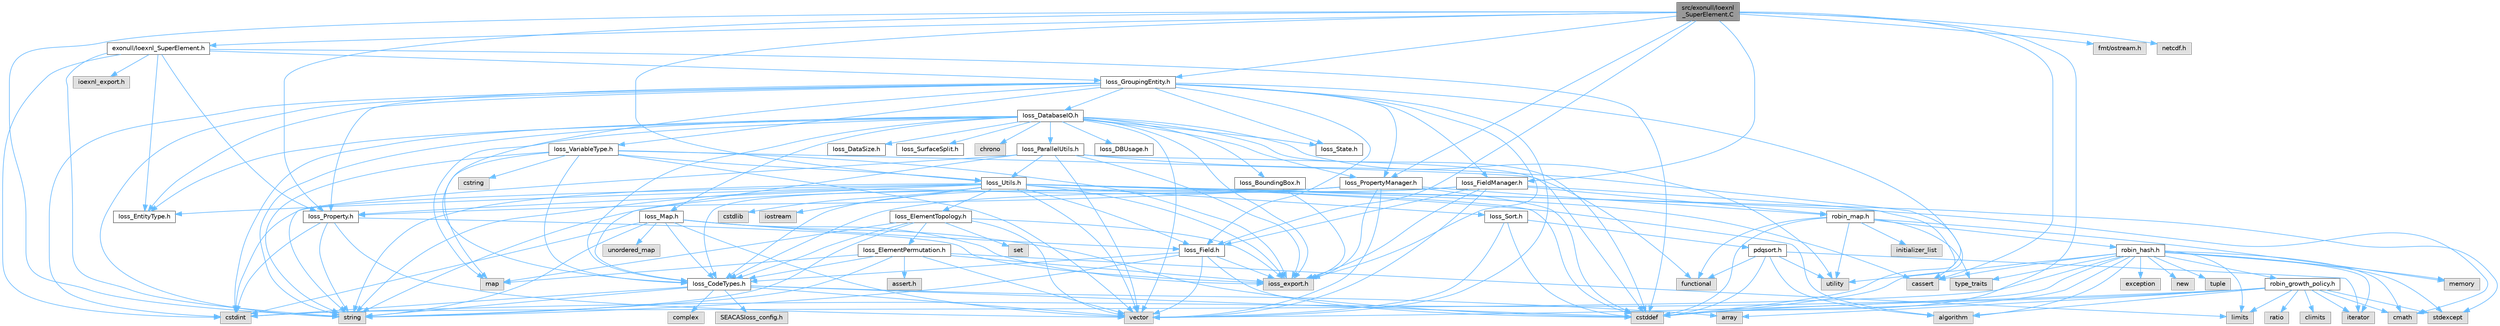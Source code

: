digraph "src/exonull/Ioexnl_SuperElement.C"
{
 // INTERACTIVE_SVG=YES
 // LATEX_PDF_SIZE
  bgcolor="transparent";
  edge [fontname=Helvetica,fontsize=10,labelfontname=Helvetica,labelfontsize=10];
  node [fontname=Helvetica,fontsize=10,shape=box,height=0.2,width=0.4];
  Node1 [id="Node000001",label="src/exonull/Ioexnl\l_SuperElement.C",height=0.2,width=0.4,color="gray40", fillcolor="grey60", style="filled", fontcolor="black",tooltip=" "];
  Node1 -> Node2 [id="edge1_Node000001_Node000002",color="steelblue1",style="solid",tooltip=" "];
  Node2 [id="Node000002",label="exonull/Ioexnl_SuperElement.h",height=0.2,width=0.4,color="grey40", fillcolor="white", style="filled",URL="$Ioexnl__SuperElement_8h.html",tooltip=" "];
  Node2 -> Node3 [id="edge2_Node000002_Node000003",color="steelblue1",style="solid",tooltip=" "];
  Node3 [id="Node000003",label="ioexnl_export.h",height=0.2,width=0.4,color="grey60", fillcolor="#E0E0E0", style="filled",tooltip=" "];
  Node2 -> Node4 [id="edge3_Node000002_Node000004",color="steelblue1",style="solid",tooltip=" "];
  Node4 [id="Node000004",label="Ioss_EntityType.h",height=0.2,width=0.4,color="grey40", fillcolor="white", style="filled",URL="$Ioss__EntityType_8h.html",tooltip=" "];
  Node2 -> Node5 [id="edge4_Node000002_Node000005",color="steelblue1",style="solid",tooltip=" "];
  Node5 [id="Node000005",label="Ioss_Property.h",height=0.2,width=0.4,color="grey40", fillcolor="white", style="filled",URL="$Ioss__Property_8h.html",tooltip=" "];
  Node5 -> Node6 [id="edge5_Node000005_Node000006",color="steelblue1",style="solid",tooltip=" "];
  Node6 [id="Node000006",label="ioss_export.h",height=0.2,width=0.4,color="grey60", fillcolor="#E0E0E0", style="filled",tooltip=" "];
  Node5 -> Node7 [id="edge6_Node000005_Node000007",color="steelblue1",style="solid",tooltip=" "];
  Node7 [id="Node000007",label="cstdint",height=0.2,width=0.4,color="grey60", fillcolor="#E0E0E0", style="filled",tooltip=" "];
  Node5 -> Node8 [id="edge7_Node000005_Node000008",color="steelblue1",style="solid",tooltip=" "];
  Node8 [id="Node000008",label="string",height=0.2,width=0.4,color="grey60", fillcolor="#E0E0E0", style="filled",tooltip=" "];
  Node5 -> Node9 [id="edge8_Node000005_Node000009",color="steelblue1",style="solid",tooltip=" "];
  Node9 [id="Node000009",label="vector",height=0.2,width=0.4,color="grey60", fillcolor="#E0E0E0", style="filled",tooltip=" "];
  Node2 -> Node10 [id="edge9_Node000002_Node000010",color="steelblue1",style="solid",tooltip=" "];
  Node10 [id="Node000010",label="Ioss_GroupingEntity.h",height=0.2,width=0.4,color="grey40", fillcolor="white", style="filled",URL="$Ioss__GroupingEntity_8h.html",tooltip=" "];
  Node10 -> Node6 [id="edge10_Node000010_Node000006",color="steelblue1",style="solid",tooltip=" "];
  Node10 -> Node11 [id="edge11_Node000010_Node000011",color="steelblue1",style="solid",tooltip=" "];
  Node11 [id="Node000011",label="Ioss_CodeTypes.h",height=0.2,width=0.4,color="grey40", fillcolor="white", style="filled",URL="$Ioss__CodeTypes_8h.html",tooltip=" "];
  Node11 -> Node12 [id="edge12_Node000011_Node000012",color="steelblue1",style="solid",tooltip=" "];
  Node12 [id="Node000012",label="array",height=0.2,width=0.4,color="grey60", fillcolor="#E0E0E0", style="filled",tooltip=" "];
  Node11 -> Node13 [id="edge13_Node000011_Node000013",color="steelblue1",style="solid",tooltip=" "];
  Node13 [id="Node000013",label="cstddef",height=0.2,width=0.4,color="grey60", fillcolor="#E0E0E0", style="filled",tooltip=" "];
  Node11 -> Node7 [id="edge14_Node000011_Node000007",color="steelblue1",style="solid",tooltip=" "];
  Node11 -> Node8 [id="edge15_Node000011_Node000008",color="steelblue1",style="solid",tooltip=" "];
  Node11 -> Node9 [id="edge16_Node000011_Node000009",color="steelblue1",style="solid",tooltip=" "];
  Node11 -> Node14 [id="edge17_Node000011_Node000014",color="steelblue1",style="solid",tooltip=" "];
  Node14 [id="Node000014",label="SEACASIoss_config.h",height=0.2,width=0.4,color="grey60", fillcolor="#E0E0E0", style="filled",tooltip=" "];
  Node11 -> Node15 [id="edge18_Node000011_Node000015",color="steelblue1",style="solid",tooltip=" "];
  Node15 [id="Node000015",label="complex",height=0.2,width=0.4,color="grey60", fillcolor="#E0E0E0", style="filled",tooltip=" "];
  Node10 -> Node16 [id="edge19_Node000010_Node000016",color="steelblue1",style="solid",tooltip=" "];
  Node16 [id="Node000016",label="Ioss_DatabaseIO.h",height=0.2,width=0.4,color="grey40", fillcolor="white", style="filled",URL="$Ioss__DatabaseIO_8h.html",tooltip=" "];
  Node16 -> Node6 [id="edge20_Node000016_Node000006",color="steelblue1",style="solid",tooltip=" "];
  Node16 -> Node17 [id="edge21_Node000016_Node000017",color="steelblue1",style="solid",tooltip=" "];
  Node17 [id="Node000017",label="Ioss_BoundingBox.h",height=0.2,width=0.4,color="grey40", fillcolor="white", style="filled",URL="$Ioss__BoundingBox_8h.html",tooltip=" "];
  Node17 -> Node6 [id="edge22_Node000017_Node000006",color="steelblue1",style="solid",tooltip=" "];
  Node16 -> Node11 [id="edge23_Node000016_Node000011",color="steelblue1",style="solid",tooltip=" "];
  Node16 -> Node18 [id="edge24_Node000016_Node000018",color="steelblue1",style="solid",tooltip=" "];
  Node18 [id="Node000018",label="Ioss_DBUsage.h",height=0.2,width=0.4,color="grey40", fillcolor="white", style="filled",URL="$Ioss__DBUsage_8h.html",tooltip=" "];
  Node16 -> Node19 [id="edge25_Node000016_Node000019",color="steelblue1",style="solid",tooltip=" "];
  Node19 [id="Node000019",label="Ioss_DataSize.h",height=0.2,width=0.4,color="grey40", fillcolor="white", style="filled",URL="$Ioss__DataSize_8h.html",tooltip=" "];
  Node16 -> Node4 [id="edge26_Node000016_Node000004",color="steelblue1",style="solid",tooltip=" "];
  Node16 -> Node20 [id="edge27_Node000016_Node000020",color="steelblue1",style="solid",tooltip=" "];
  Node20 [id="Node000020",label="Ioss_Map.h",height=0.2,width=0.4,color="grey40", fillcolor="white", style="filled",URL="$Ioss__Map_8h.html",tooltip=" "];
  Node20 -> Node6 [id="edge28_Node000020_Node000006",color="steelblue1",style="solid",tooltip=" "];
  Node20 -> Node11 [id="edge29_Node000020_Node000011",color="steelblue1",style="solid",tooltip=" "];
  Node20 -> Node21 [id="edge30_Node000020_Node000021",color="steelblue1",style="solid",tooltip=" "];
  Node21 [id="Node000021",label="Ioss_Field.h",height=0.2,width=0.4,color="grey40", fillcolor="white", style="filled",URL="$Ioss__Field_8h.html",tooltip=" "];
  Node21 -> Node6 [id="edge31_Node000021_Node000006",color="steelblue1",style="solid",tooltip=" "];
  Node21 -> Node11 [id="edge32_Node000021_Node000011",color="steelblue1",style="solid",tooltip=" "];
  Node21 -> Node13 [id="edge33_Node000021_Node000013",color="steelblue1",style="solid",tooltip=" "];
  Node21 -> Node8 [id="edge34_Node000021_Node000008",color="steelblue1",style="solid",tooltip=" "];
  Node21 -> Node9 [id="edge35_Node000021_Node000009",color="steelblue1",style="solid",tooltip=" "];
  Node20 -> Node13 [id="edge36_Node000020_Node000013",color="steelblue1",style="solid",tooltip=" "];
  Node20 -> Node7 [id="edge37_Node000020_Node000007",color="steelblue1",style="solid",tooltip=" "];
  Node20 -> Node8 [id="edge38_Node000020_Node000008",color="steelblue1",style="solid",tooltip=" "];
  Node20 -> Node9 [id="edge39_Node000020_Node000009",color="steelblue1",style="solid",tooltip=" "];
  Node20 -> Node22 [id="edge40_Node000020_Node000022",color="steelblue1",style="solid",tooltip=" "];
  Node22 [id="Node000022",label="unordered_map",height=0.2,width=0.4,color="grey60", fillcolor="#E0E0E0", style="filled",tooltip=" "];
  Node16 -> Node23 [id="edge41_Node000016_Node000023",color="steelblue1",style="solid",tooltip=" "];
  Node23 [id="Node000023",label="Ioss_ParallelUtils.h",height=0.2,width=0.4,color="grey40", fillcolor="white", style="filled",URL="$Ioss__ParallelUtils_8h.html",tooltip=" "];
  Node23 -> Node6 [id="edge42_Node000023_Node000006",color="steelblue1",style="solid",tooltip=" "];
  Node23 -> Node11 [id="edge43_Node000023_Node000011",color="steelblue1",style="solid",tooltip=" "];
  Node23 -> Node24 [id="edge44_Node000023_Node000024",color="steelblue1",style="solid",tooltip=" "];
  Node24 [id="Node000024",label="Ioss_Utils.h",height=0.2,width=0.4,color="grey40", fillcolor="white", style="filled",URL="$Ioss__Utils_8h.html",tooltip=" "];
  Node24 -> Node6 [id="edge45_Node000024_Node000006",color="steelblue1",style="solid",tooltip=" "];
  Node24 -> Node11 [id="edge46_Node000024_Node000011",color="steelblue1",style="solid",tooltip=" "];
  Node24 -> Node25 [id="edge47_Node000024_Node000025",color="steelblue1",style="solid",tooltip=" "];
  Node25 [id="Node000025",label="Ioss_ElementTopology.h",height=0.2,width=0.4,color="grey40", fillcolor="white", style="filled",URL="$Ioss__ElementTopology_8h.html",tooltip=" "];
  Node25 -> Node6 [id="edge48_Node000025_Node000006",color="steelblue1",style="solid",tooltip=" "];
  Node25 -> Node11 [id="edge49_Node000025_Node000011",color="steelblue1",style="solid",tooltip=" "];
  Node25 -> Node26 [id="edge50_Node000025_Node000026",color="steelblue1",style="solid",tooltip=" "];
  Node26 [id="Node000026",label="Ioss_ElementPermutation.h",height=0.2,width=0.4,color="grey40", fillcolor="white", style="filled",URL="$Ioss__ElementPermutation_8h.html",tooltip=" "];
  Node26 -> Node6 [id="edge51_Node000026_Node000006",color="steelblue1",style="solid",tooltip=" "];
  Node26 -> Node11 [id="edge52_Node000026_Node000011",color="steelblue1",style="solid",tooltip=" "];
  Node26 -> Node27 [id="edge53_Node000026_Node000027",color="steelblue1",style="solid",tooltip=" "];
  Node27 [id="Node000027",label="assert.h",height=0.2,width=0.4,color="grey60", fillcolor="#E0E0E0", style="filled",tooltip=" "];
  Node26 -> Node28 [id="edge54_Node000026_Node000028",color="steelblue1",style="solid",tooltip=" "];
  Node28 [id="Node000028",label="limits",height=0.2,width=0.4,color="grey60", fillcolor="#E0E0E0", style="filled",tooltip=" "];
  Node26 -> Node29 [id="edge55_Node000026_Node000029",color="steelblue1",style="solid",tooltip=" "];
  Node29 [id="Node000029",label="map",height=0.2,width=0.4,color="grey60", fillcolor="#E0E0E0", style="filled",tooltip=" "];
  Node26 -> Node8 [id="edge56_Node000026_Node000008",color="steelblue1",style="solid",tooltip=" "];
  Node26 -> Node9 [id="edge57_Node000026_Node000009",color="steelblue1",style="solid",tooltip=" "];
  Node25 -> Node29 [id="edge58_Node000025_Node000029",color="steelblue1",style="solid",tooltip=" "];
  Node25 -> Node30 [id="edge59_Node000025_Node000030",color="steelblue1",style="solid",tooltip=" "];
  Node30 [id="Node000030",label="set",height=0.2,width=0.4,color="grey60", fillcolor="#E0E0E0", style="filled",tooltip=" "];
  Node25 -> Node8 [id="edge60_Node000025_Node000008",color="steelblue1",style="solid",tooltip=" "];
  Node25 -> Node9 [id="edge61_Node000025_Node000009",color="steelblue1",style="solid",tooltip=" "];
  Node24 -> Node4 [id="edge62_Node000024_Node000004",color="steelblue1",style="solid",tooltip=" "];
  Node24 -> Node21 [id="edge63_Node000024_Node000021",color="steelblue1",style="solid",tooltip=" "];
  Node24 -> Node5 [id="edge64_Node000024_Node000005",color="steelblue1",style="solid",tooltip=" "];
  Node24 -> Node31 [id="edge65_Node000024_Node000031",color="steelblue1",style="solid",tooltip=" "];
  Node31 [id="Node000031",label="Ioss_Sort.h",height=0.2,width=0.4,color="grey40", fillcolor="white", style="filled",URL="$Ioss__Sort_8h.html",tooltip=" "];
  Node31 -> Node32 [id="edge66_Node000031_Node000032",color="steelblue1",style="solid",tooltip=" "];
  Node32 [id="Node000032",label="pdqsort.h",height=0.2,width=0.4,color="grey40", fillcolor="white", style="filled",URL="$pdqsort_8h.html",tooltip=" "];
  Node32 -> Node33 [id="edge67_Node000032_Node000033",color="steelblue1",style="solid",tooltip=" "];
  Node33 [id="Node000033",label="algorithm",height=0.2,width=0.4,color="grey60", fillcolor="#E0E0E0", style="filled",tooltip=" "];
  Node32 -> Node13 [id="edge68_Node000032_Node000013",color="steelblue1",style="solid",tooltip=" "];
  Node32 -> Node34 [id="edge69_Node000032_Node000034",color="steelblue1",style="solid",tooltip=" "];
  Node34 [id="Node000034",label="functional",height=0.2,width=0.4,color="grey60", fillcolor="#E0E0E0", style="filled",tooltip=" "];
  Node32 -> Node35 [id="edge70_Node000032_Node000035",color="steelblue1",style="solid",tooltip=" "];
  Node35 [id="Node000035",label="iterator",height=0.2,width=0.4,color="grey60", fillcolor="#E0E0E0", style="filled",tooltip=" "];
  Node32 -> Node36 [id="edge71_Node000032_Node000036",color="steelblue1",style="solid",tooltip=" "];
  Node36 [id="Node000036",label="utility",height=0.2,width=0.4,color="grey60", fillcolor="#E0E0E0", style="filled",tooltip=" "];
  Node31 -> Node13 [id="edge72_Node000031_Node000013",color="steelblue1",style="solid",tooltip=" "];
  Node31 -> Node9 [id="edge73_Node000031_Node000009",color="steelblue1",style="solid",tooltip=" "];
  Node24 -> Node33 [id="edge74_Node000024_Node000033",color="steelblue1",style="solid",tooltip=" "];
  Node24 -> Node37 [id="edge75_Node000024_Node000037",color="steelblue1",style="solid",tooltip=" "];
  Node37 [id="Node000037",label="cassert",height=0.2,width=0.4,color="grey60", fillcolor="#E0E0E0", style="filled",tooltip=" "];
  Node24 -> Node38 [id="edge76_Node000024_Node000038",color="steelblue1",style="solid",tooltip=" "];
  Node38 [id="Node000038",label="cmath",height=0.2,width=0.4,color="grey60", fillcolor="#E0E0E0", style="filled",tooltip=" "];
  Node24 -> Node13 [id="edge77_Node000024_Node000013",color="steelblue1",style="solid",tooltip=" "];
  Node24 -> Node7 [id="edge78_Node000024_Node000007",color="steelblue1",style="solid",tooltip=" "];
  Node24 -> Node39 [id="edge79_Node000024_Node000039",color="steelblue1",style="solid",tooltip=" "];
  Node39 [id="Node000039",label="cstdlib",height=0.2,width=0.4,color="grey60", fillcolor="#E0E0E0", style="filled",tooltip=" "];
  Node24 -> Node40 [id="edge80_Node000024_Node000040",color="steelblue1",style="solid",tooltip=" "];
  Node40 [id="Node000040",label="iostream",height=0.2,width=0.4,color="grey60", fillcolor="#E0E0E0", style="filled",tooltip=" "];
  Node24 -> Node41 [id="edge81_Node000024_Node000041",color="steelblue1",style="solid",tooltip=" "];
  Node41 [id="Node000041",label="stdexcept",height=0.2,width=0.4,color="grey60", fillcolor="#E0E0E0", style="filled",tooltip=" "];
  Node24 -> Node8 [id="edge82_Node000024_Node000008",color="steelblue1",style="solid",tooltip=" "];
  Node24 -> Node9 [id="edge83_Node000024_Node000009",color="steelblue1",style="solid",tooltip=" "];
  Node23 -> Node37 [id="edge84_Node000023_Node000037",color="steelblue1",style="solid",tooltip=" "];
  Node23 -> Node13 [id="edge85_Node000023_Node000013",color="steelblue1",style="solid",tooltip=" "];
  Node23 -> Node8 [id="edge86_Node000023_Node000008",color="steelblue1",style="solid",tooltip=" "];
  Node23 -> Node9 [id="edge87_Node000023_Node000009",color="steelblue1",style="solid",tooltip=" "];
  Node16 -> Node42 [id="edge88_Node000016_Node000042",color="steelblue1",style="solid",tooltip=" "];
  Node42 [id="Node000042",label="Ioss_PropertyManager.h",height=0.2,width=0.4,color="grey40", fillcolor="white", style="filled",URL="$Ioss__PropertyManager_8h.html",tooltip=" "];
  Node42 -> Node6 [id="edge89_Node000042_Node000006",color="steelblue1",style="solid",tooltip=" "];
  Node42 -> Node11 [id="edge90_Node000042_Node000011",color="steelblue1",style="solid",tooltip=" "];
  Node42 -> Node5 [id="edge91_Node000042_Node000005",color="steelblue1",style="solid",tooltip=" "];
  Node42 -> Node13 [id="edge92_Node000042_Node000013",color="steelblue1",style="solid",tooltip=" "];
  Node42 -> Node8 [id="edge93_Node000042_Node000008",color="steelblue1",style="solid",tooltip=" "];
  Node42 -> Node9 [id="edge94_Node000042_Node000009",color="steelblue1",style="solid",tooltip=" "];
  Node42 -> Node43 [id="edge95_Node000042_Node000043",color="steelblue1",style="solid",tooltip=" "];
  Node43 [id="Node000043",label="robin_map.h",height=0.2,width=0.4,color="grey40", fillcolor="white", style="filled",URL="$robin__map_8h.html",tooltip=" "];
  Node43 -> Node13 [id="edge96_Node000043_Node000013",color="steelblue1",style="solid",tooltip=" "];
  Node43 -> Node34 [id="edge97_Node000043_Node000034",color="steelblue1",style="solid",tooltip=" "];
  Node43 -> Node44 [id="edge98_Node000043_Node000044",color="steelblue1",style="solid",tooltip=" "];
  Node44 [id="Node000044",label="initializer_list",height=0.2,width=0.4,color="grey60", fillcolor="#E0E0E0", style="filled",tooltip=" "];
  Node43 -> Node45 [id="edge99_Node000043_Node000045",color="steelblue1",style="solid",tooltip=" "];
  Node45 [id="Node000045",label="memory",height=0.2,width=0.4,color="grey60", fillcolor="#E0E0E0", style="filled",tooltip=" "];
  Node43 -> Node46 [id="edge100_Node000043_Node000046",color="steelblue1",style="solid",tooltip=" "];
  Node46 [id="Node000046",label="type_traits",height=0.2,width=0.4,color="grey60", fillcolor="#E0E0E0", style="filled",tooltip=" "];
  Node43 -> Node36 [id="edge101_Node000043_Node000036",color="steelblue1",style="solid",tooltip=" "];
  Node43 -> Node47 [id="edge102_Node000043_Node000047",color="steelblue1",style="solid",tooltip=" "];
  Node47 [id="Node000047",label="robin_hash.h",height=0.2,width=0.4,color="grey40", fillcolor="white", style="filled",URL="$robin__hash_8h.html",tooltip=" "];
  Node47 -> Node33 [id="edge103_Node000047_Node000033",color="steelblue1",style="solid",tooltip=" "];
  Node47 -> Node37 [id="edge104_Node000047_Node000037",color="steelblue1",style="solid",tooltip=" "];
  Node47 -> Node38 [id="edge105_Node000047_Node000038",color="steelblue1",style="solid",tooltip=" "];
  Node47 -> Node13 [id="edge106_Node000047_Node000013",color="steelblue1",style="solid",tooltip=" "];
  Node47 -> Node7 [id="edge107_Node000047_Node000007",color="steelblue1",style="solid",tooltip=" "];
  Node47 -> Node48 [id="edge108_Node000047_Node000048",color="steelblue1",style="solid",tooltip=" "];
  Node48 [id="Node000048",label="exception",height=0.2,width=0.4,color="grey60", fillcolor="#E0E0E0", style="filled",tooltip=" "];
  Node47 -> Node35 [id="edge109_Node000047_Node000035",color="steelblue1",style="solid",tooltip=" "];
  Node47 -> Node28 [id="edge110_Node000047_Node000028",color="steelblue1",style="solid",tooltip=" "];
  Node47 -> Node45 [id="edge111_Node000047_Node000045",color="steelblue1",style="solid",tooltip=" "];
  Node47 -> Node49 [id="edge112_Node000047_Node000049",color="steelblue1",style="solid",tooltip=" "];
  Node49 [id="Node000049",label="new",height=0.2,width=0.4,color="grey60", fillcolor="#E0E0E0", style="filled",tooltip=" "];
  Node47 -> Node41 [id="edge113_Node000047_Node000041",color="steelblue1",style="solid",tooltip=" "];
  Node47 -> Node50 [id="edge114_Node000047_Node000050",color="steelblue1",style="solid",tooltip=" "];
  Node50 [id="Node000050",label="tuple",height=0.2,width=0.4,color="grey60", fillcolor="#E0E0E0", style="filled",tooltip=" "];
  Node47 -> Node46 [id="edge115_Node000047_Node000046",color="steelblue1",style="solid",tooltip=" "];
  Node47 -> Node36 [id="edge116_Node000047_Node000036",color="steelblue1",style="solid",tooltip=" "];
  Node47 -> Node9 [id="edge117_Node000047_Node000009",color="steelblue1",style="solid",tooltip=" "];
  Node47 -> Node51 [id="edge118_Node000047_Node000051",color="steelblue1",style="solid",tooltip=" "];
  Node51 [id="Node000051",label="robin_growth_policy.h",height=0.2,width=0.4,color="grey40", fillcolor="white", style="filled",URL="$robin__growth__policy_8h.html",tooltip=" "];
  Node51 -> Node33 [id="edge119_Node000051_Node000033",color="steelblue1",style="solid",tooltip=" "];
  Node51 -> Node12 [id="edge120_Node000051_Node000012",color="steelblue1",style="solid",tooltip=" "];
  Node51 -> Node52 [id="edge121_Node000051_Node000052",color="steelblue1",style="solid",tooltip=" "];
  Node52 [id="Node000052",label="climits",height=0.2,width=0.4,color="grey60", fillcolor="#E0E0E0", style="filled",tooltip=" "];
  Node51 -> Node38 [id="edge122_Node000051_Node000038",color="steelblue1",style="solid",tooltip=" "];
  Node51 -> Node13 [id="edge123_Node000051_Node000013",color="steelblue1",style="solid",tooltip=" "];
  Node51 -> Node7 [id="edge124_Node000051_Node000007",color="steelblue1",style="solid",tooltip=" "];
  Node51 -> Node35 [id="edge125_Node000051_Node000035",color="steelblue1",style="solid",tooltip=" "];
  Node51 -> Node28 [id="edge126_Node000051_Node000028",color="steelblue1",style="solid",tooltip=" "];
  Node51 -> Node53 [id="edge127_Node000051_Node000053",color="steelblue1",style="solid",tooltip=" "];
  Node53 [id="Node000053",label="ratio",height=0.2,width=0.4,color="grey60", fillcolor="#E0E0E0", style="filled",tooltip=" "];
  Node51 -> Node41 [id="edge128_Node000051_Node000041",color="steelblue1",style="solid",tooltip=" "];
  Node16 -> Node54 [id="edge129_Node000016_Node000054",color="steelblue1",style="solid",tooltip=" "];
  Node54 [id="Node000054",label="Ioss_State.h",height=0.2,width=0.4,color="grey40", fillcolor="white", style="filled",URL="$Ioss__State_8h.html",tooltip=" "];
  Node16 -> Node55 [id="edge130_Node000016_Node000055",color="steelblue1",style="solid",tooltip=" "];
  Node55 [id="Node000055",label="Ioss_SurfaceSplit.h",height=0.2,width=0.4,color="grey40", fillcolor="white", style="filled",URL="$Ioss__SurfaceSplit_8h.html",tooltip=" "];
  Node16 -> Node56 [id="edge131_Node000016_Node000056",color="steelblue1",style="solid",tooltip=" "];
  Node56 [id="Node000056",label="chrono",height=0.2,width=0.4,color="grey60", fillcolor="#E0E0E0", style="filled",tooltip=" "];
  Node16 -> Node13 [id="edge132_Node000016_Node000013",color="steelblue1",style="solid",tooltip=" "];
  Node16 -> Node7 [id="edge133_Node000016_Node000007",color="steelblue1",style="solid",tooltip=" "];
  Node16 -> Node29 [id="edge134_Node000016_Node000029",color="steelblue1",style="solid",tooltip=" "];
  Node16 -> Node8 [id="edge135_Node000016_Node000008",color="steelblue1",style="solid",tooltip=" "];
  Node16 -> Node36 [id="edge136_Node000016_Node000036",color="steelblue1",style="solid",tooltip=" "];
  Node16 -> Node9 [id="edge137_Node000016_Node000009",color="steelblue1",style="solid",tooltip=" "];
  Node10 -> Node4 [id="edge138_Node000010_Node000004",color="steelblue1",style="solid",tooltip=" "];
  Node10 -> Node21 [id="edge139_Node000010_Node000021",color="steelblue1",style="solid",tooltip=" "];
  Node10 -> Node57 [id="edge140_Node000010_Node000057",color="steelblue1",style="solid",tooltip=" "];
  Node57 [id="Node000057",label="Ioss_FieldManager.h",height=0.2,width=0.4,color="grey40", fillcolor="white", style="filled",URL="$Ioss__FieldManager_8h.html",tooltip=" "];
  Node57 -> Node6 [id="edge141_Node000057_Node000006",color="steelblue1",style="solid",tooltip=" "];
  Node57 -> Node11 [id="edge142_Node000057_Node000011",color="steelblue1",style="solid",tooltip=" "];
  Node57 -> Node21 [id="edge143_Node000057_Node000021",color="steelblue1",style="solid",tooltip=" "];
  Node57 -> Node13 [id="edge144_Node000057_Node000013",color="steelblue1",style="solid",tooltip=" "];
  Node57 -> Node8 [id="edge145_Node000057_Node000008",color="steelblue1",style="solid",tooltip=" "];
  Node57 -> Node9 [id="edge146_Node000057_Node000009",color="steelblue1",style="solid",tooltip=" "];
  Node57 -> Node43 [id="edge147_Node000057_Node000043",color="steelblue1",style="solid",tooltip=" "];
  Node10 -> Node5 [id="edge148_Node000010_Node000005",color="steelblue1",style="solid",tooltip=" "];
  Node10 -> Node42 [id="edge149_Node000010_Node000042",color="steelblue1",style="solid",tooltip=" "];
  Node10 -> Node54 [id="edge150_Node000010_Node000054",color="steelblue1",style="solid",tooltip=" "];
  Node10 -> Node58 [id="edge151_Node000010_Node000058",color="steelblue1",style="solid",tooltip=" "];
  Node58 [id="Node000058",label="Ioss_VariableType.h",height=0.2,width=0.4,color="grey40", fillcolor="white", style="filled",URL="$Ioss__VariableType_8h.html",tooltip=" "];
  Node58 -> Node6 [id="edge152_Node000058_Node000006",color="steelblue1",style="solid",tooltip=" "];
  Node58 -> Node11 [id="edge153_Node000058_Node000011",color="steelblue1",style="solid",tooltip=" "];
  Node58 -> Node24 [id="edge154_Node000058_Node000024",color="steelblue1",style="solid",tooltip=" "];
  Node58 -> Node59 [id="edge155_Node000058_Node000059",color="steelblue1",style="solid",tooltip=" "];
  Node59 [id="Node000059",label="cstring",height=0.2,width=0.4,color="grey60", fillcolor="#E0E0E0", style="filled",tooltip=" "];
  Node58 -> Node34 [id="edge156_Node000058_Node000034",color="steelblue1",style="solid",tooltip=" "];
  Node58 -> Node29 [id="edge157_Node000058_Node000029",color="steelblue1",style="solid",tooltip=" "];
  Node58 -> Node8 [id="edge158_Node000058_Node000008",color="steelblue1",style="solid",tooltip=" "];
  Node58 -> Node9 [id="edge159_Node000058_Node000009",color="steelblue1",style="solid",tooltip=" "];
  Node10 -> Node13 [id="edge160_Node000010_Node000013",color="steelblue1",style="solid",tooltip=" "];
  Node10 -> Node7 [id="edge161_Node000010_Node000007",color="steelblue1",style="solid",tooltip=" "];
  Node10 -> Node8 [id="edge162_Node000010_Node000008",color="steelblue1",style="solid",tooltip=" "];
  Node10 -> Node9 [id="edge163_Node000010_Node000009",color="steelblue1",style="solid",tooltip=" "];
  Node2 -> Node13 [id="edge164_Node000002_Node000013",color="steelblue1",style="solid",tooltip=" "];
  Node2 -> Node7 [id="edge165_Node000002_Node000007",color="steelblue1",style="solid",tooltip=" "];
  Node2 -> Node8 [id="edge166_Node000002_Node000008",color="steelblue1",style="solid",tooltip=" "];
  Node1 -> Node21 [id="edge167_Node000001_Node000021",color="steelblue1",style="solid",tooltip=" "];
  Node1 -> Node5 [id="edge168_Node000001_Node000005",color="steelblue1",style="solid",tooltip=" "];
  Node1 -> Node24 [id="edge169_Node000001_Node000024",color="steelblue1",style="solid",tooltip=" "];
  Node1 -> Node37 [id="edge170_Node000001_Node000037",color="steelblue1",style="solid",tooltip=" "];
  Node1 -> Node13 [id="edge171_Node000001_Node000013",color="steelblue1",style="solid",tooltip=" "];
  Node1 -> Node60 [id="edge172_Node000001_Node000060",color="steelblue1",style="solid",tooltip=" "];
  Node60 [id="Node000060",label="fmt/ostream.h",height=0.2,width=0.4,color="grey60", fillcolor="#E0E0E0", style="filled",tooltip=" "];
  Node1 -> Node61 [id="edge173_Node000001_Node000061",color="steelblue1",style="solid",tooltip=" "];
  Node61 [id="Node000061",label="netcdf.h",height=0.2,width=0.4,color="grey60", fillcolor="#E0E0E0", style="filled",tooltip=" "];
  Node1 -> Node8 [id="edge174_Node000001_Node000008",color="steelblue1",style="solid",tooltip=" "];
  Node1 -> Node57 [id="edge175_Node000001_Node000057",color="steelblue1",style="solid",tooltip=" "];
  Node1 -> Node10 [id="edge176_Node000001_Node000010",color="steelblue1",style="solid",tooltip=" "];
  Node1 -> Node42 [id="edge177_Node000001_Node000042",color="steelblue1",style="solid",tooltip=" "];
}
